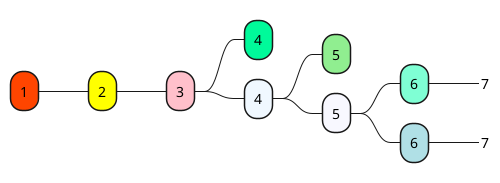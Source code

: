 @startmindmap

+[#OrangeRed] 1

++[#yellow] 2

+++[#Pink] 3

++++[#MediumSpringGreen] 4
++++[#AliceBlue] 4
+++++[#LightGreen] 5
+++++[#GhostWhite] 5
++++++[#Aquamarine] 6
+++++++[#Aquamarine]_ 7
++++++[#PowderBlue] 6
+++++++[#PowderBlue]_ 7


@endmindmap